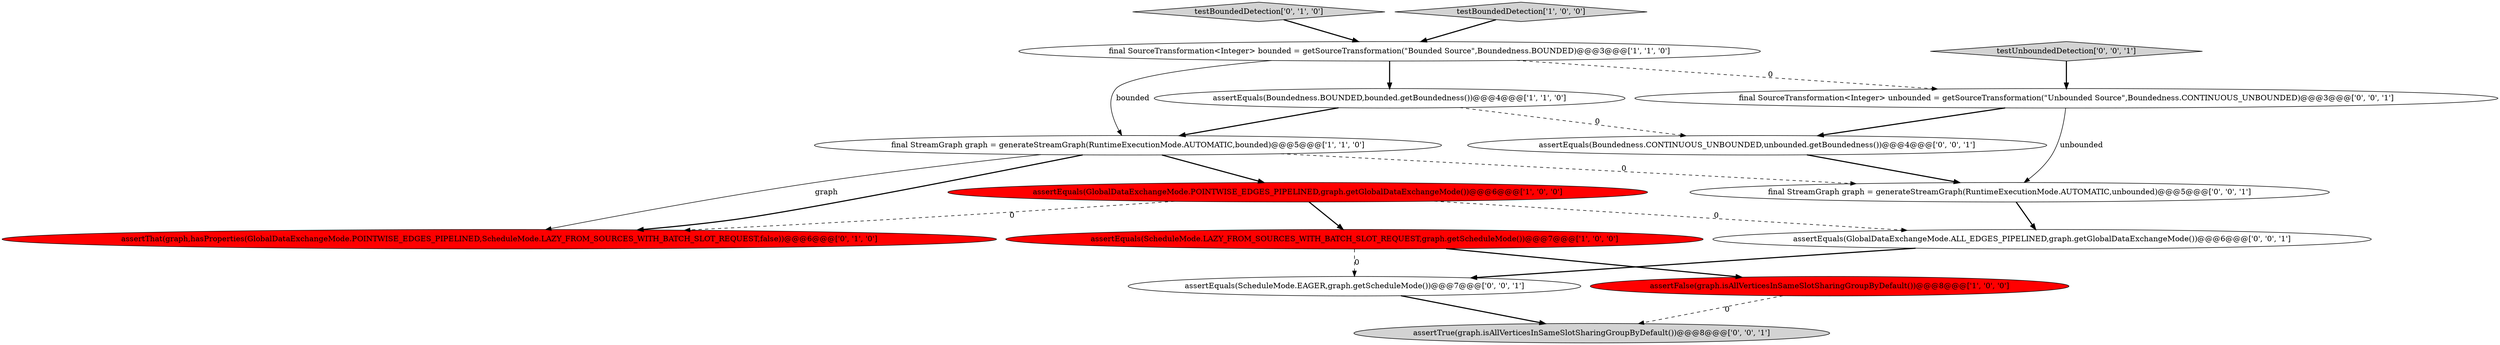 digraph {
5 [style = filled, label = "assertEquals(GlobalDataExchangeMode.POINTWISE_EDGES_PIPELINED,graph.getGlobalDataExchangeMode())@@@6@@@['1', '0', '0']", fillcolor = red, shape = ellipse image = "AAA1AAABBB1BBB"];
1 [style = filled, label = "assertEquals(Boundedness.BOUNDED,bounded.getBoundedness())@@@4@@@['1', '1', '0']", fillcolor = white, shape = ellipse image = "AAA0AAABBB1BBB"];
11 [style = filled, label = "assertEquals(Boundedness.CONTINUOUS_UNBOUNDED,unbounded.getBoundedness())@@@4@@@['0', '0', '1']", fillcolor = white, shape = ellipse image = "AAA0AAABBB3BBB"];
2 [style = filled, label = "assertFalse(graph.isAllVerticesInSameSlotSharingGroupByDefault())@@@8@@@['1', '0', '0']", fillcolor = red, shape = ellipse image = "AAA1AAABBB1BBB"];
8 [style = filled, label = "testBoundedDetection['0', '1', '0']", fillcolor = lightgray, shape = diamond image = "AAA0AAABBB2BBB"];
0 [style = filled, label = "final SourceTransformation<Integer> bounded = getSourceTransformation(\"Bounded Source\",Boundedness.BOUNDED)@@@3@@@['1', '1', '0']", fillcolor = white, shape = ellipse image = "AAA0AAABBB1BBB"];
7 [style = filled, label = "assertThat(graph,hasProperties(GlobalDataExchangeMode.POINTWISE_EDGES_PIPELINED,ScheduleMode.LAZY_FROM_SOURCES_WITH_BATCH_SLOT_REQUEST,false))@@@6@@@['0', '1', '0']", fillcolor = red, shape = ellipse image = "AAA1AAABBB2BBB"];
12 [style = filled, label = "assertTrue(graph.isAllVerticesInSameSlotSharingGroupByDefault())@@@8@@@['0', '0', '1']", fillcolor = lightgray, shape = ellipse image = "AAA0AAABBB3BBB"];
15 [style = filled, label = "final StreamGraph graph = generateStreamGraph(RuntimeExecutionMode.AUTOMATIC,unbounded)@@@5@@@['0', '0', '1']", fillcolor = white, shape = ellipse image = "AAA0AAABBB3BBB"];
9 [style = filled, label = "assertEquals(GlobalDataExchangeMode.ALL_EDGES_PIPELINED,graph.getGlobalDataExchangeMode())@@@6@@@['0', '0', '1']", fillcolor = white, shape = ellipse image = "AAA0AAABBB3BBB"];
4 [style = filled, label = "final StreamGraph graph = generateStreamGraph(RuntimeExecutionMode.AUTOMATIC,bounded)@@@5@@@['1', '1', '0']", fillcolor = white, shape = ellipse image = "AAA0AAABBB1BBB"];
3 [style = filled, label = "assertEquals(ScheduleMode.LAZY_FROM_SOURCES_WITH_BATCH_SLOT_REQUEST,graph.getScheduleMode())@@@7@@@['1', '0', '0']", fillcolor = red, shape = ellipse image = "AAA1AAABBB1BBB"];
6 [style = filled, label = "testBoundedDetection['1', '0', '0']", fillcolor = lightgray, shape = diamond image = "AAA0AAABBB1BBB"];
13 [style = filled, label = "testUnboundedDetection['0', '0', '1']", fillcolor = lightgray, shape = diamond image = "AAA0AAABBB3BBB"];
10 [style = filled, label = "assertEquals(ScheduleMode.EAGER,graph.getScheduleMode())@@@7@@@['0', '0', '1']", fillcolor = white, shape = ellipse image = "AAA0AAABBB3BBB"];
14 [style = filled, label = "final SourceTransformation<Integer> unbounded = getSourceTransformation(\"Unbounded Source\",Boundedness.CONTINUOUS_UNBOUNDED)@@@3@@@['0', '0', '1']", fillcolor = white, shape = ellipse image = "AAA0AAABBB3BBB"];
5->3 [style = bold, label=""];
1->4 [style = bold, label=""];
5->9 [style = dashed, label="0"];
6->0 [style = bold, label=""];
9->10 [style = bold, label=""];
4->7 [style = bold, label=""];
11->15 [style = bold, label=""];
8->0 [style = bold, label=""];
0->14 [style = dashed, label="0"];
0->4 [style = solid, label="bounded"];
2->12 [style = dashed, label="0"];
3->2 [style = bold, label=""];
15->9 [style = bold, label=""];
10->12 [style = bold, label=""];
0->1 [style = bold, label=""];
1->11 [style = dashed, label="0"];
4->15 [style = dashed, label="0"];
4->7 [style = solid, label="graph"];
3->10 [style = dashed, label="0"];
5->7 [style = dashed, label="0"];
14->11 [style = bold, label=""];
4->5 [style = bold, label=""];
13->14 [style = bold, label=""];
14->15 [style = solid, label="unbounded"];
}

